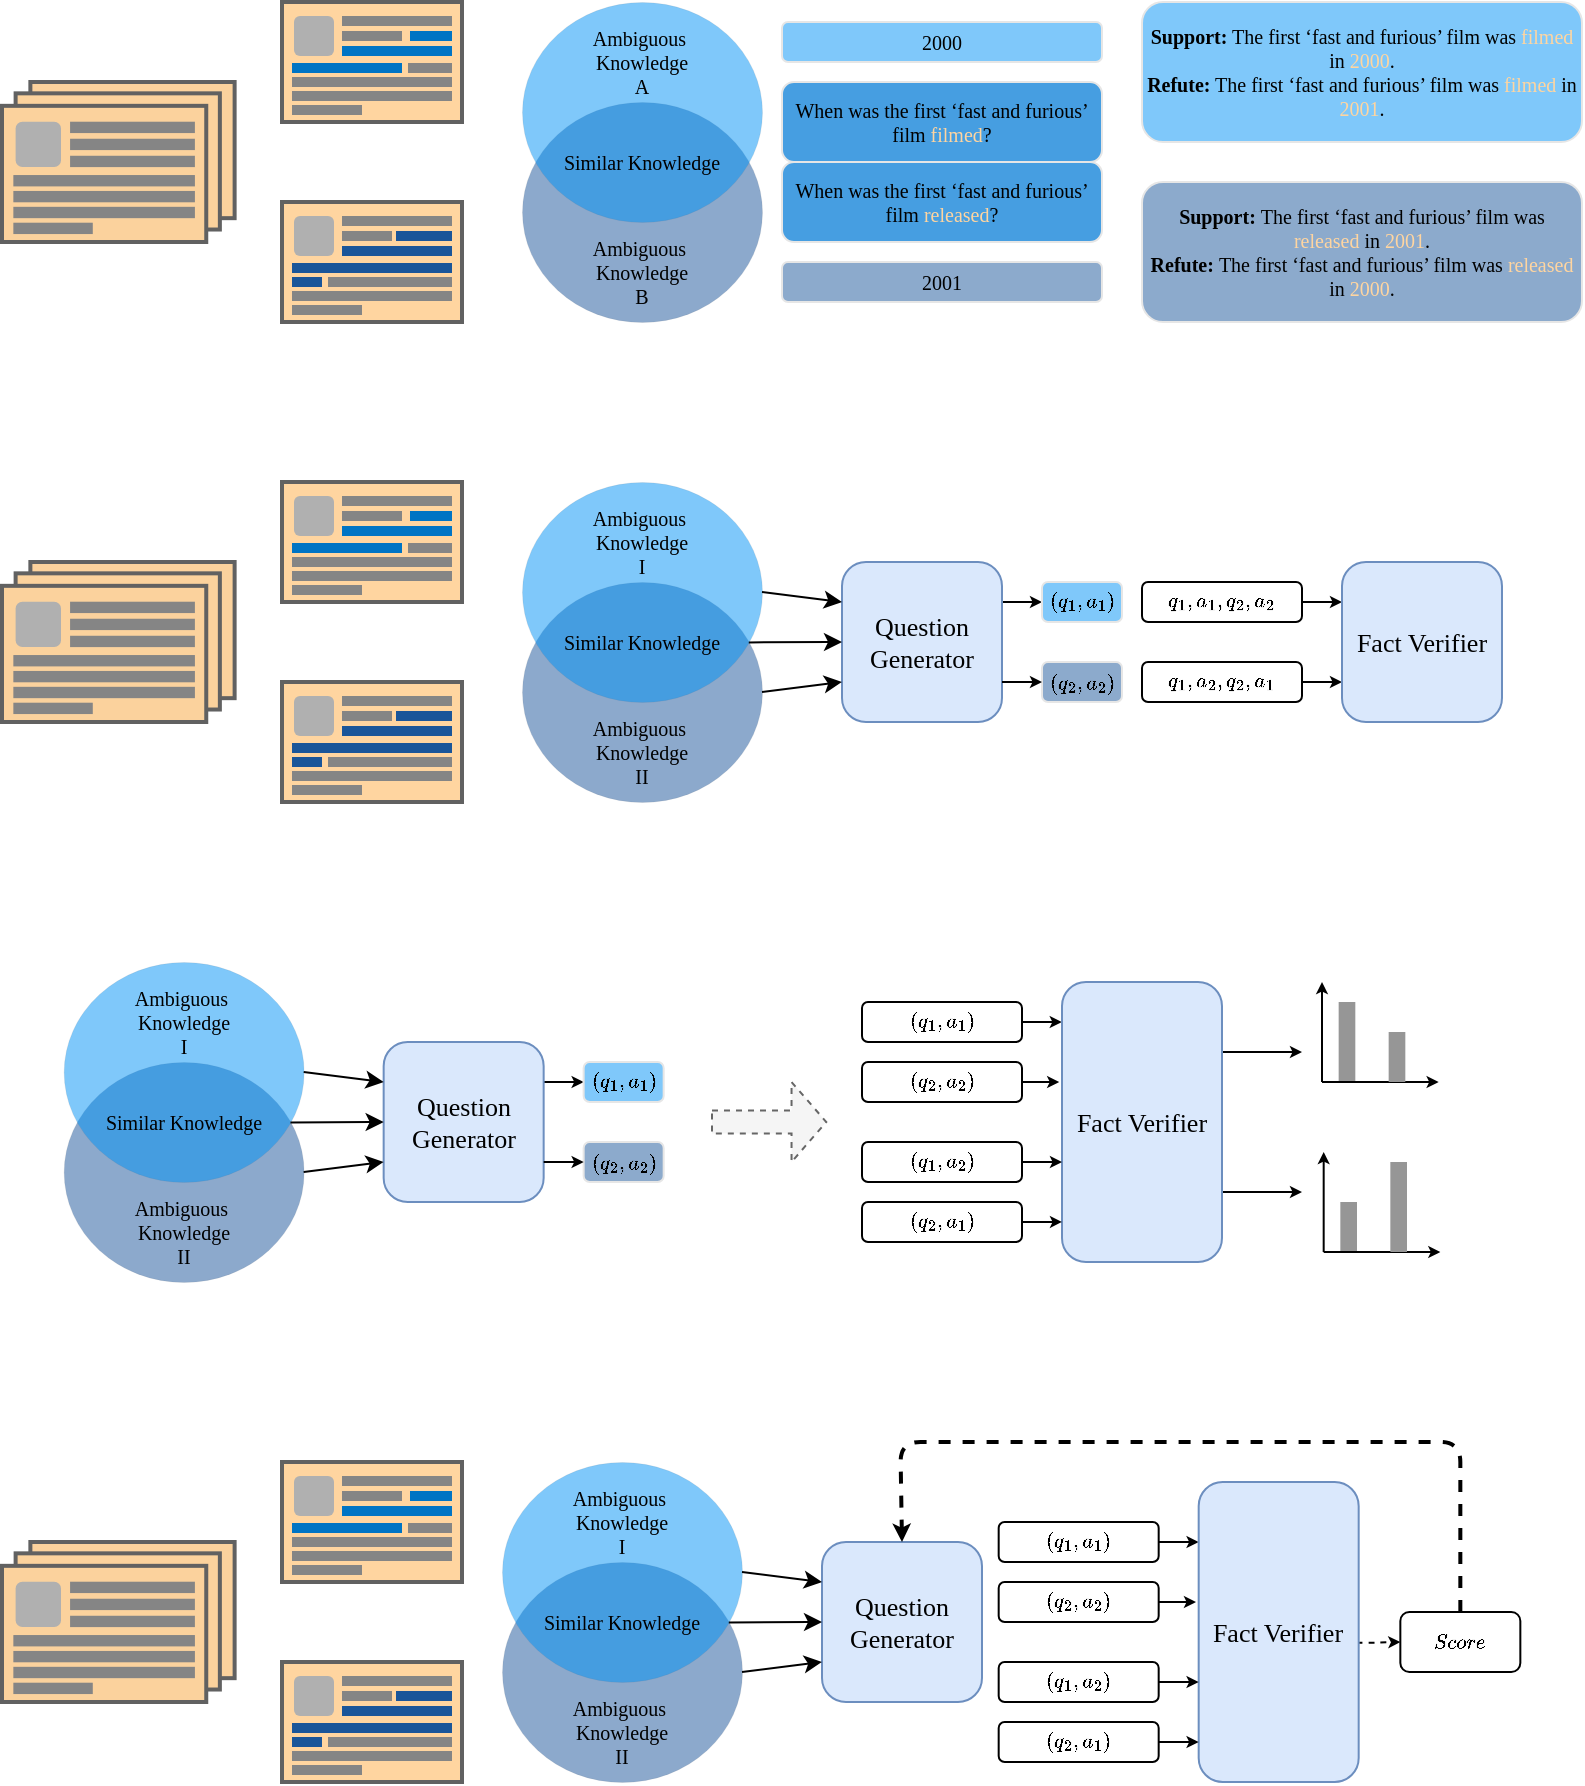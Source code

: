 <mxfile version="20.8.20" type="github">
  <diagram name="第 1 页" id="6Lhlf24b3J_GMcW3oIIg">
    <mxGraphModel dx="1662" dy="911" grid="1" gridSize="10" guides="1" tooltips="1" connect="1" arrows="1" fold="1" page="1" pageScale="1" pageWidth="827" pageHeight="1169" math="1" shadow="0">
      <root>
        <mxCell id="0" />
        <mxCell id="1" parent="0" />
        <mxCell id="2fXig_2rmJEUUDxgTS0L-1" value="" style="group" vertex="1" connectable="0" parent="1">
          <mxGeometry x="10" y="80" width="116.31" height="80" as="geometry" />
        </mxCell>
        <mxCell id="2fXig_2rmJEUUDxgTS0L-2" value="" style="rounded=0;whiteSpace=wrap;html=1;strokeColor=#616161;fontFamily=Comic Sans MS;fillColor=#fbd29d;strokeWidth=2;container=0;" vertex="1" parent="2fXig_2rmJEUUDxgTS0L-1">
          <mxGeometry x="14.184" width="102.126" height="68.085" as="geometry" />
        </mxCell>
        <mxCell id="2fXig_2rmJEUUDxgTS0L-3" value="" style="rounded=0;whiteSpace=wrap;html=1;strokeColor=#616161;fontFamily=Comic Sans MS;fillColor=#fbd29d;strokeWidth=2;container=0;" vertex="1" parent="2fXig_2rmJEUUDxgTS0L-1">
          <mxGeometry x="6.808" y="5.674" width="102.126" height="68.085" as="geometry" />
        </mxCell>
        <mxCell id="2fXig_2rmJEUUDxgTS0L-4" value="" style="rounded=0;whiteSpace=wrap;html=1;strokeColor=#616161;fontFamily=Comic Sans MS;fillColor=#fbd29d;strokeWidth=2;container=0;" vertex="1" parent="2fXig_2rmJEUUDxgTS0L-1">
          <mxGeometry y="11.915" width="102.126" height="68.085" as="geometry" />
        </mxCell>
        <mxCell id="2fXig_2rmJEUUDxgTS0L-5" value="" style="rounded=1;whiteSpace=wrap;html=1;strokeColor=none;strokeWidth=1.2;fontFamily=Comic Sans MS;fillColor=#B0B0B0;fontColor=#333333;container=0;" vertex="1" parent="2fXig_2rmJEUUDxgTS0L-1">
          <mxGeometry x="6.808" y="19.858" width="22.695" height="22.695" as="geometry" />
        </mxCell>
        <mxCell id="2fXig_2rmJEUUDxgTS0L-6" value="" style="rounded=0;whiteSpace=wrap;html=1;strokeColor=none;strokeWidth=1.2;fontFamily=Comic Sans MS;fillColor=#858585;container=0;" vertex="1" parent="2fXig_2rmJEUUDxgTS0L-1">
          <mxGeometry x="34.042" y="19.858" width="62.41" height="5.674" as="geometry" />
        </mxCell>
        <mxCell id="2fXig_2rmJEUUDxgTS0L-7" value="" style="rounded=0;whiteSpace=wrap;html=1;strokeColor=none;strokeWidth=1.2;fontFamily=Comic Sans MS;fillColor=#858585;container=0;" vertex="1" parent="2fXig_2rmJEUUDxgTS0L-1">
          <mxGeometry x="34.042" y="28.369" width="62.41" height="5.674" as="geometry" />
        </mxCell>
        <mxCell id="2fXig_2rmJEUUDxgTS0L-8" value="" style="rounded=0;whiteSpace=wrap;html=1;strokeColor=none;strokeWidth=1.2;fontFamily=Comic Sans MS;fillColor=#858585;container=0;" vertex="1" parent="2fXig_2rmJEUUDxgTS0L-1">
          <mxGeometry x="34.042" y="36.879" width="62.41" height="5.674" as="geometry" />
        </mxCell>
        <mxCell id="2fXig_2rmJEUUDxgTS0L-9" value="" style="rounded=0;whiteSpace=wrap;html=1;strokeColor=none;strokeWidth=1.2;fontFamily=Comic Sans MS;fillColor=#858585;container=0;" vertex="1" parent="2fXig_2rmJEUUDxgTS0L-1">
          <mxGeometry x="5.674" y="46.525" width="90.779" height="5.674" as="geometry" />
        </mxCell>
        <mxCell id="2fXig_2rmJEUUDxgTS0L-10" value="" style="rounded=0;whiteSpace=wrap;html=1;strokeColor=none;strokeWidth=1.2;fontFamily=Comic Sans MS;fillColor=#858585;container=0;" vertex="1" parent="2fXig_2rmJEUUDxgTS0L-1">
          <mxGeometry x="5.674" y="54.468" width="90.779" height="5.674" as="geometry" />
        </mxCell>
        <mxCell id="2fXig_2rmJEUUDxgTS0L-11" value="" style="rounded=0;whiteSpace=wrap;html=1;strokeColor=none;strokeWidth=1.2;fontFamily=Comic Sans MS;fillColor=#858585;container=0;" vertex="1" parent="2fXig_2rmJEUUDxgTS0L-1">
          <mxGeometry x="5.674" y="62.411" width="90.779" height="5.674" as="geometry" />
        </mxCell>
        <mxCell id="2fXig_2rmJEUUDxgTS0L-12" value="" style="rounded=0;whiteSpace=wrap;html=1;strokeColor=none;strokeWidth=1.2;fontFamily=Comic Sans MS;fillColor=#858585;container=0;" vertex="1" parent="2fXig_2rmJEUUDxgTS0L-1">
          <mxGeometry x="5.674" y="70.355" width="39.716" height="5.674" as="geometry" />
        </mxCell>
        <mxCell id="2fXig_2rmJEUUDxgTS0L-13" value="" style="group" vertex="1" connectable="0" parent="1">
          <mxGeometry x="150" y="40" width="90" height="60" as="geometry" />
        </mxCell>
        <mxCell id="2fXig_2rmJEUUDxgTS0L-14" value="" style="rounded=0;whiteSpace=wrap;html=1;strokeColor=#616161;fontFamily=Comic Sans MS;fillColor=#FFD5A0;strokeWidth=2;container=0;" vertex="1" parent="2fXig_2rmJEUUDxgTS0L-13">
          <mxGeometry width="90" height="60" as="geometry" />
        </mxCell>
        <mxCell id="2fXig_2rmJEUUDxgTS0L-15" value="" style="rounded=1;whiteSpace=wrap;html=1;strokeColor=none;strokeWidth=1.2;fontFamily=Comic Sans MS;fillColor=#B0B0B0;fontColor=#333333;container=0;" vertex="1" parent="2fXig_2rmJEUUDxgTS0L-13">
          <mxGeometry x="6" y="7" width="20" height="20" as="geometry" />
        </mxCell>
        <mxCell id="2fXig_2rmJEUUDxgTS0L-16" value="" style="rounded=0;whiteSpace=wrap;html=1;strokeColor=none;strokeWidth=1.2;fontFamily=Comic Sans MS;fillColor=#858585;container=0;" vertex="1" parent="2fXig_2rmJEUUDxgTS0L-13">
          <mxGeometry x="30" y="7" width="55" height="5" as="geometry" />
        </mxCell>
        <mxCell id="2fXig_2rmJEUUDxgTS0L-17" value="" style="rounded=0;whiteSpace=wrap;html=1;strokeColor=none;strokeWidth=1.2;fontFamily=Comic Sans MS;fillColor=#858585;container=0;" vertex="1" parent="2fXig_2rmJEUUDxgTS0L-13">
          <mxGeometry x="30" y="14.5" width="30" height="5" as="geometry" />
        </mxCell>
        <mxCell id="2fXig_2rmJEUUDxgTS0L-18" value="" style="rounded=0;whiteSpace=wrap;html=1;strokeColor=none;strokeWidth=1.2;fontFamily=Comic Sans MS;fillColor=#0074C4;container=0;" vertex="1" parent="2fXig_2rmJEUUDxgTS0L-13">
          <mxGeometry x="30" y="22" width="55" height="5" as="geometry" />
        </mxCell>
        <mxCell id="2fXig_2rmJEUUDxgTS0L-19" value="" style="rounded=0;whiteSpace=wrap;html=1;strokeColor=none;strokeWidth=1.2;fontFamily=Comic Sans MS;fillColor=#858585;container=0;" vertex="1" parent="2fXig_2rmJEUUDxgTS0L-13">
          <mxGeometry x="5" y="37.5" width="80" height="5" as="geometry" />
        </mxCell>
        <mxCell id="2fXig_2rmJEUUDxgTS0L-20" value="" style="rounded=0;whiteSpace=wrap;html=1;strokeColor=none;strokeWidth=1.2;fontFamily=Comic Sans MS;fillColor=#858585;container=0;" vertex="1" parent="2fXig_2rmJEUUDxgTS0L-13">
          <mxGeometry x="5" y="44.5" width="80" height="5" as="geometry" />
        </mxCell>
        <mxCell id="2fXig_2rmJEUUDxgTS0L-21" value="" style="rounded=0;whiteSpace=wrap;html=1;strokeColor=none;strokeWidth=1.2;fontFamily=Comic Sans MS;fillColor=#858585;container=0;" vertex="1" parent="2fXig_2rmJEUUDxgTS0L-13">
          <mxGeometry x="5" y="51.5" width="35" height="5" as="geometry" />
        </mxCell>
        <mxCell id="2fXig_2rmJEUUDxgTS0L-22" value="" style="rounded=0;whiteSpace=wrap;html=1;strokeColor=none;strokeWidth=1.2;fontFamily=Comic Sans MS;fillColor=#858585;container=0;" vertex="1" parent="2fXig_2rmJEUUDxgTS0L-13">
          <mxGeometry x="63" y="30.5" width="22" height="5" as="geometry" />
        </mxCell>
        <mxCell id="2fXig_2rmJEUUDxgTS0L-23" value="" style="rounded=0;whiteSpace=wrap;html=1;strokeColor=none;strokeWidth=1.2;fontFamily=Comic Sans MS;fillColor=#0074C4;container=0;" vertex="1" parent="2fXig_2rmJEUUDxgTS0L-13">
          <mxGeometry x="5" y="30.5" width="55" height="5" as="geometry" />
        </mxCell>
        <mxCell id="2fXig_2rmJEUUDxgTS0L-24" value="" style="rounded=0;whiteSpace=wrap;html=1;strokeColor=none;strokeWidth=1.2;fontFamily=Comic Sans MS;fillColor=#0074C4;container=0;" vertex="1" parent="2fXig_2rmJEUUDxgTS0L-13">
          <mxGeometry x="64" y="14.5" width="21" height="5" as="geometry" />
        </mxCell>
        <mxCell id="2fXig_2rmJEUUDxgTS0L-25" value="" style="group" vertex="1" connectable="0" parent="1">
          <mxGeometry x="150" y="140" width="90" height="60" as="geometry" />
        </mxCell>
        <mxCell id="2fXig_2rmJEUUDxgTS0L-26" value="" style="rounded=0;whiteSpace=wrap;html=1;strokeColor=#616161;fontFamily=Comic Sans MS;fillColor=#FFD5A0;strokeWidth=2;container=0;" vertex="1" parent="2fXig_2rmJEUUDxgTS0L-25">
          <mxGeometry width="90" height="60" as="geometry" />
        </mxCell>
        <mxCell id="2fXig_2rmJEUUDxgTS0L-27" value="" style="rounded=1;whiteSpace=wrap;html=1;strokeColor=none;strokeWidth=1.2;fontFamily=Comic Sans MS;fillColor=#B0B0B0;fontColor=#333333;container=0;" vertex="1" parent="2fXig_2rmJEUUDxgTS0L-25">
          <mxGeometry x="6" y="7" width="20" height="20" as="geometry" />
        </mxCell>
        <mxCell id="2fXig_2rmJEUUDxgTS0L-28" value="" style="rounded=0;whiteSpace=wrap;html=1;strokeColor=none;strokeWidth=1.2;fontFamily=Comic Sans MS;fillColor=#858585;container=0;" vertex="1" parent="2fXig_2rmJEUUDxgTS0L-25">
          <mxGeometry x="30" y="14.5" width="25" height="5" as="geometry" />
        </mxCell>
        <mxCell id="2fXig_2rmJEUUDxgTS0L-29" value="" style="rounded=0;whiteSpace=wrap;html=1;strokeColor=none;strokeWidth=1.2;fontFamily=Comic Sans MS;fillColor=#858585;container=0;" vertex="1" parent="2fXig_2rmJEUUDxgTS0L-25">
          <mxGeometry x="30" y="7" width="55" height="5" as="geometry" />
        </mxCell>
        <mxCell id="2fXig_2rmJEUUDxgTS0L-30" value="" style="rounded=0;whiteSpace=wrap;html=1;strokeColor=none;strokeWidth=1.2;fontFamily=Comic Sans MS;fillColor=#1A5599;container=0;" vertex="1" parent="2fXig_2rmJEUUDxgTS0L-25">
          <mxGeometry x="5" y="37.5" width="15" height="5" as="geometry" />
        </mxCell>
        <mxCell id="2fXig_2rmJEUUDxgTS0L-31" value="" style="rounded=0;whiteSpace=wrap;html=1;strokeColor=none;strokeWidth=1.2;fontFamily=Comic Sans MS;fillColor=#858585;container=0;" vertex="1" parent="2fXig_2rmJEUUDxgTS0L-25">
          <mxGeometry x="23" y="37.5" width="62" height="5" as="geometry" />
        </mxCell>
        <mxCell id="2fXig_2rmJEUUDxgTS0L-32" value="" style="rounded=0;whiteSpace=wrap;html=1;strokeColor=none;strokeWidth=1.2;fontFamily=Comic Sans MS;fillColor=#1A5599;container=0;" vertex="1" parent="2fXig_2rmJEUUDxgTS0L-25">
          <mxGeometry x="5" y="30.5" width="80" height="5" as="geometry" />
        </mxCell>
        <mxCell id="2fXig_2rmJEUUDxgTS0L-33" value="" style="rounded=0;whiteSpace=wrap;html=1;strokeColor=none;strokeWidth=1.2;fontFamily=Comic Sans MS;fillColor=#858585;container=0;" vertex="1" parent="2fXig_2rmJEUUDxgTS0L-25">
          <mxGeometry x="5" y="44.5" width="80" height="5" as="geometry" />
        </mxCell>
        <mxCell id="2fXig_2rmJEUUDxgTS0L-34" value="" style="rounded=0;whiteSpace=wrap;html=1;strokeColor=none;strokeWidth=1.2;fontFamily=Comic Sans MS;fillColor=#858585;container=0;" vertex="1" parent="2fXig_2rmJEUUDxgTS0L-25">
          <mxGeometry x="5" y="51.5" width="35" height="5" as="geometry" />
        </mxCell>
        <mxCell id="2fXig_2rmJEUUDxgTS0L-35" value="" style="rounded=0;whiteSpace=wrap;html=1;strokeColor=none;strokeWidth=1.2;fontFamily=Comic Sans MS;fillColor=#1A5599;container=0;" vertex="1" parent="2fXig_2rmJEUUDxgTS0L-25">
          <mxGeometry x="57" y="14.5" width="28" height="5" as="geometry" />
        </mxCell>
        <mxCell id="2fXig_2rmJEUUDxgTS0L-36" value="" style="rounded=0;whiteSpace=wrap;html=1;strokeColor=none;strokeWidth=1.2;fontFamily=Comic Sans MS;fillColor=#1A5599;container=0;" vertex="1" parent="2fXig_2rmJEUUDxgTS0L-25">
          <mxGeometry x="30" y="22" width="55" height="5" as="geometry" />
        </mxCell>
        <mxCell id="2fXig_2rmJEUUDxgTS0L-37" value="" style="ellipse;whiteSpace=wrap;html=1;rounded=0;strokeColor=#616161;strokeWidth=0;fontFamily=Comic Sans MS;fillColor=#1A5599;fillOpacity=50;" vertex="1" parent="1">
          <mxGeometry x="270" y="90" width="120" height="110" as="geometry" />
        </mxCell>
        <mxCell id="2fXig_2rmJEUUDxgTS0L-38" value="" style="ellipse;whiteSpace=wrap;html=1;rounded=0;strokeColor=#616161;strokeWidth=0;fontFamily=Comic Sans MS;fillColor=#0091F5;fillOpacity=50;" vertex="1" parent="1">
          <mxGeometry x="270" y="40" width="120" height="110" as="geometry" />
        </mxCell>
        <mxCell id="2fXig_2rmJEUUDxgTS0L-39" value="Similar Knowledge" style="text;html=1;strokeColor=none;fillColor=none;align=center;verticalAlign=middle;whiteSpace=wrap;rounded=0;fontFamily=Comic Sans MS;fontSize=10;" vertex="1" parent="1">
          <mxGeometry x="285" y="105" width="90" height="30" as="geometry" />
        </mxCell>
        <mxCell id="2fXig_2rmJEUUDxgTS0L-40" value="Ambiguous&amp;nbsp;&lt;br&gt;Knowledge &lt;br&gt;A" style="text;html=1;strokeColor=none;fillColor=none;align=center;verticalAlign=middle;whiteSpace=wrap;rounded=0;fontFamily=Comic Sans MS;fontSize=10;" vertex="1" parent="1">
          <mxGeometry x="295" y="55" width="70" height="30" as="geometry" />
        </mxCell>
        <mxCell id="2fXig_2rmJEUUDxgTS0L-41" value="Ambiguous&amp;nbsp;&lt;br&gt;Knowledge &lt;br&gt;B" style="text;html=1;strokeColor=none;fillColor=none;align=center;verticalAlign=middle;whiteSpace=wrap;rounded=0;fontFamily=Comic Sans MS;fontSize=10;" vertex="1" parent="1">
          <mxGeometry x="295" y="160" width="70" height="30" as="geometry" />
        </mxCell>
        <mxCell id="2fXig_2rmJEUUDxgTS0L-42" value="2000" style="rounded=1;whiteSpace=wrap;html=1;fontFamily=Comic Sans MS;fontSize=10;fillColor=#7fc8fa;strokeColor=#E6E6E6;" vertex="1" parent="1">
          <mxGeometry x="400" y="50" width="160" height="20" as="geometry" />
        </mxCell>
        <mxCell id="2fXig_2rmJEUUDxgTS0L-43" value="When was the first ‘fast and furious’ film &lt;font color=&quot;#ffd5a0&quot;&gt;filmed&lt;/font&gt;?" style="rounded=1;whiteSpace=wrap;html=1;fontFamily=Comic Sans MS;fontSize=10;fillColor=#469ee1;strokeColor=#E6E6E6;" vertex="1" parent="1">
          <mxGeometry x="400" y="80" width="160" height="40" as="geometry" />
        </mxCell>
        <mxCell id="2fXig_2rmJEUUDxgTS0L-44" value="2001" style="rounded=1;whiteSpace=wrap;html=1;fontFamily=Comic Sans MS;fontSize=10;fillColor=#8caacc;strokeColor=#E6E6E6;" vertex="1" parent="1">
          <mxGeometry x="400" y="170" width="160" height="20" as="geometry" />
        </mxCell>
        <mxCell id="2fXig_2rmJEUUDxgTS0L-45" value="When was the first ‘fast and furious’ film&lt;font color=&quot;#ffd5a0&quot;&gt; released&lt;/font&gt;?" style="rounded=1;whiteSpace=wrap;html=1;fontFamily=Comic Sans MS;fontSize=10;fillColor=#469ee1;strokeColor=#E6E6E6;" vertex="1" parent="1">
          <mxGeometry x="400" y="120" width="160" height="40" as="geometry" />
        </mxCell>
        <mxCell id="2fXig_2rmJEUUDxgTS0L-46" value="&lt;b&gt;Support:&lt;/b&gt; The first ‘fast and furious’ film was &lt;font color=&quot;#ffd5a0&quot;&gt;filmed&lt;/font&gt; in &lt;font color=&quot;#ffd5a0&quot;&gt;2000&lt;/font&gt;.&lt;br&gt;&lt;b&gt;Refute:&lt;/b&gt; The first ‘fast and furious’ film was &lt;font color=&quot;#ffd5a0&quot;&gt;filmed &lt;/font&gt;in &lt;font color=&quot;#ffd5a0&quot;&gt;2001&lt;/font&gt;." style="rounded=1;whiteSpace=wrap;html=1;fontFamily=Comic Sans MS;fontSize=10;fillColor=#7fc8fa;strokeColor=#E6E6E6;" vertex="1" parent="1">
          <mxGeometry x="580" y="40" width="220" height="70" as="geometry" />
        </mxCell>
        <mxCell id="2fXig_2rmJEUUDxgTS0L-47" value="&lt;b&gt;Support:&lt;/b&gt;&amp;nbsp;The first ‘fast and furious’ film was &lt;font color=&quot;#ffd5a0&quot;&gt;released&lt;/font&gt; in &lt;font color=&quot;#ffd5a0&quot;&gt;2001&lt;/font&gt;.&lt;br&gt;&lt;b&gt;Refute:&lt;/b&gt;&amp;nbsp;The first ‘fast and furious’ film was &lt;font color=&quot;#ffd5a0&quot;&gt;released&lt;/font&gt; in &lt;font color=&quot;#ffd5a0&quot;&gt;2000&lt;/font&gt;." style="rounded=1;whiteSpace=wrap;html=1;fontFamily=Comic Sans MS;fontSize=10;fillColor=#8caacc;strokeColor=#E6E6E6;fontColor=#000000;" vertex="1" parent="1">
          <mxGeometry x="580" y="130" width="220" height="70" as="geometry" />
        </mxCell>
        <mxCell id="2fXig_2rmJEUUDxgTS0L-48" value="" style="group" vertex="1" connectable="0" parent="1">
          <mxGeometry x="10" y="320" width="116.31" height="80" as="geometry" />
        </mxCell>
        <mxCell id="2fXig_2rmJEUUDxgTS0L-49" value="" style="rounded=0;whiteSpace=wrap;html=1;strokeColor=#616161;fontFamily=Comic Sans MS;fillColor=#fbd29d;strokeWidth=2;container=0;" vertex="1" parent="2fXig_2rmJEUUDxgTS0L-48">
          <mxGeometry x="14.184" width="102.126" height="68.085" as="geometry" />
        </mxCell>
        <mxCell id="2fXig_2rmJEUUDxgTS0L-50" value="" style="rounded=0;whiteSpace=wrap;html=1;strokeColor=#616161;fontFamily=Comic Sans MS;fillColor=#fbd29d;strokeWidth=2;container=0;" vertex="1" parent="2fXig_2rmJEUUDxgTS0L-48">
          <mxGeometry x="6.808" y="5.674" width="102.126" height="68.085" as="geometry" />
        </mxCell>
        <mxCell id="2fXig_2rmJEUUDxgTS0L-51" value="" style="rounded=0;whiteSpace=wrap;html=1;strokeColor=#616161;fontFamily=Comic Sans MS;fillColor=#fbd29d;strokeWidth=2;container=0;" vertex="1" parent="2fXig_2rmJEUUDxgTS0L-48">
          <mxGeometry y="11.915" width="102.126" height="68.085" as="geometry" />
        </mxCell>
        <mxCell id="2fXig_2rmJEUUDxgTS0L-52" value="" style="rounded=1;whiteSpace=wrap;html=1;strokeColor=none;strokeWidth=1.2;fontFamily=Comic Sans MS;fillColor=#B0B0B0;fontColor=#333333;container=0;" vertex="1" parent="2fXig_2rmJEUUDxgTS0L-48">
          <mxGeometry x="6.808" y="19.858" width="22.695" height="22.695" as="geometry" />
        </mxCell>
        <mxCell id="2fXig_2rmJEUUDxgTS0L-53" value="" style="rounded=0;whiteSpace=wrap;html=1;strokeColor=none;strokeWidth=1.2;fontFamily=Comic Sans MS;fillColor=#858585;container=0;" vertex="1" parent="2fXig_2rmJEUUDxgTS0L-48">
          <mxGeometry x="34.042" y="19.858" width="62.41" height="5.674" as="geometry" />
        </mxCell>
        <mxCell id="2fXig_2rmJEUUDxgTS0L-54" value="" style="rounded=0;whiteSpace=wrap;html=1;strokeColor=none;strokeWidth=1.2;fontFamily=Comic Sans MS;fillColor=#858585;container=0;" vertex="1" parent="2fXig_2rmJEUUDxgTS0L-48">
          <mxGeometry x="34.042" y="28.369" width="62.41" height="5.674" as="geometry" />
        </mxCell>
        <mxCell id="2fXig_2rmJEUUDxgTS0L-55" value="" style="rounded=0;whiteSpace=wrap;html=1;strokeColor=none;strokeWidth=1.2;fontFamily=Comic Sans MS;fillColor=#858585;container=0;" vertex="1" parent="2fXig_2rmJEUUDxgTS0L-48">
          <mxGeometry x="34.042" y="36.879" width="62.41" height="5.674" as="geometry" />
        </mxCell>
        <mxCell id="2fXig_2rmJEUUDxgTS0L-56" value="" style="rounded=0;whiteSpace=wrap;html=1;strokeColor=none;strokeWidth=1.2;fontFamily=Comic Sans MS;fillColor=#858585;container=0;" vertex="1" parent="2fXig_2rmJEUUDxgTS0L-48">
          <mxGeometry x="5.674" y="46.525" width="90.779" height="5.674" as="geometry" />
        </mxCell>
        <mxCell id="2fXig_2rmJEUUDxgTS0L-57" value="" style="rounded=0;whiteSpace=wrap;html=1;strokeColor=none;strokeWidth=1.2;fontFamily=Comic Sans MS;fillColor=#858585;container=0;" vertex="1" parent="2fXig_2rmJEUUDxgTS0L-48">
          <mxGeometry x="5.674" y="54.468" width="90.779" height="5.674" as="geometry" />
        </mxCell>
        <mxCell id="2fXig_2rmJEUUDxgTS0L-58" value="" style="rounded=0;whiteSpace=wrap;html=1;strokeColor=none;strokeWidth=1.2;fontFamily=Comic Sans MS;fillColor=#858585;container=0;" vertex="1" parent="2fXig_2rmJEUUDxgTS0L-48">
          <mxGeometry x="5.674" y="62.411" width="90.779" height="5.674" as="geometry" />
        </mxCell>
        <mxCell id="2fXig_2rmJEUUDxgTS0L-59" value="" style="rounded=0;whiteSpace=wrap;html=1;strokeColor=none;strokeWidth=1.2;fontFamily=Comic Sans MS;fillColor=#858585;container=0;" vertex="1" parent="2fXig_2rmJEUUDxgTS0L-48">
          <mxGeometry x="5.674" y="70.355" width="39.716" height="5.674" as="geometry" />
        </mxCell>
        <mxCell id="2fXig_2rmJEUUDxgTS0L-60" value="" style="group" vertex="1" connectable="0" parent="1">
          <mxGeometry x="150" y="280" width="90" height="60" as="geometry" />
        </mxCell>
        <mxCell id="2fXig_2rmJEUUDxgTS0L-61" value="" style="rounded=0;whiteSpace=wrap;html=1;strokeColor=#616161;fontFamily=Comic Sans MS;fillColor=#FFD5A0;strokeWidth=2;container=0;" vertex="1" parent="2fXig_2rmJEUUDxgTS0L-60">
          <mxGeometry width="90" height="60" as="geometry" />
        </mxCell>
        <mxCell id="2fXig_2rmJEUUDxgTS0L-62" value="" style="rounded=1;whiteSpace=wrap;html=1;strokeColor=none;strokeWidth=1.2;fontFamily=Comic Sans MS;fillColor=#B0B0B0;fontColor=#333333;container=0;" vertex="1" parent="2fXig_2rmJEUUDxgTS0L-60">
          <mxGeometry x="6" y="7" width="20" height="20" as="geometry" />
        </mxCell>
        <mxCell id="2fXig_2rmJEUUDxgTS0L-63" value="" style="rounded=0;whiteSpace=wrap;html=1;strokeColor=none;strokeWidth=1.2;fontFamily=Comic Sans MS;fillColor=#858585;container=0;" vertex="1" parent="2fXig_2rmJEUUDxgTS0L-60">
          <mxGeometry x="30" y="7" width="55" height="5" as="geometry" />
        </mxCell>
        <mxCell id="2fXig_2rmJEUUDxgTS0L-64" value="" style="rounded=0;whiteSpace=wrap;html=1;strokeColor=none;strokeWidth=1.2;fontFamily=Comic Sans MS;fillColor=#858585;container=0;" vertex="1" parent="2fXig_2rmJEUUDxgTS0L-60">
          <mxGeometry x="30" y="14.5" width="30" height="5" as="geometry" />
        </mxCell>
        <mxCell id="2fXig_2rmJEUUDxgTS0L-65" value="" style="rounded=0;whiteSpace=wrap;html=1;strokeColor=none;strokeWidth=1.2;fontFamily=Comic Sans MS;fillColor=#0074C4;container=0;" vertex="1" parent="2fXig_2rmJEUUDxgTS0L-60">
          <mxGeometry x="30" y="22" width="55" height="5" as="geometry" />
        </mxCell>
        <mxCell id="2fXig_2rmJEUUDxgTS0L-66" value="" style="rounded=0;whiteSpace=wrap;html=1;strokeColor=none;strokeWidth=1.2;fontFamily=Comic Sans MS;fillColor=#858585;container=0;" vertex="1" parent="2fXig_2rmJEUUDxgTS0L-60">
          <mxGeometry x="5" y="37.5" width="80" height="5" as="geometry" />
        </mxCell>
        <mxCell id="2fXig_2rmJEUUDxgTS0L-67" value="" style="rounded=0;whiteSpace=wrap;html=1;strokeColor=none;strokeWidth=1.2;fontFamily=Comic Sans MS;fillColor=#858585;container=0;" vertex="1" parent="2fXig_2rmJEUUDxgTS0L-60">
          <mxGeometry x="5" y="44.5" width="80" height="5" as="geometry" />
        </mxCell>
        <mxCell id="2fXig_2rmJEUUDxgTS0L-68" value="" style="rounded=0;whiteSpace=wrap;html=1;strokeColor=none;strokeWidth=1.2;fontFamily=Comic Sans MS;fillColor=#858585;container=0;" vertex="1" parent="2fXig_2rmJEUUDxgTS0L-60">
          <mxGeometry x="5" y="51.5" width="35" height="5" as="geometry" />
        </mxCell>
        <mxCell id="2fXig_2rmJEUUDxgTS0L-69" value="" style="rounded=0;whiteSpace=wrap;html=1;strokeColor=none;strokeWidth=1.2;fontFamily=Comic Sans MS;fillColor=#858585;container=0;" vertex="1" parent="2fXig_2rmJEUUDxgTS0L-60">
          <mxGeometry x="63" y="30.5" width="22" height="5" as="geometry" />
        </mxCell>
        <mxCell id="2fXig_2rmJEUUDxgTS0L-70" value="" style="rounded=0;whiteSpace=wrap;html=1;strokeColor=none;strokeWidth=1.2;fontFamily=Comic Sans MS;fillColor=#0074C4;container=0;" vertex="1" parent="2fXig_2rmJEUUDxgTS0L-60">
          <mxGeometry x="5" y="30.5" width="55" height="5" as="geometry" />
        </mxCell>
        <mxCell id="2fXig_2rmJEUUDxgTS0L-71" value="" style="rounded=0;whiteSpace=wrap;html=1;strokeColor=none;strokeWidth=1.2;fontFamily=Comic Sans MS;fillColor=#0074C4;container=0;" vertex="1" parent="2fXig_2rmJEUUDxgTS0L-60">
          <mxGeometry x="64" y="14.5" width="21" height="5" as="geometry" />
        </mxCell>
        <mxCell id="2fXig_2rmJEUUDxgTS0L-72" value="" style="group" vertex="1" connectable="0" parent="1">
          <mxGeometry x="150" y="380" width="90" height="60" as="geometry" />
        </mxCell>
        <mxCell id="2fXig_2rmJEUUDxgTS0L-73" value="" style="rounded=0;whiteSpace=wrap;html=1;strokeColor=#616161;fontFamily=Comic Sans MS;fillColor=#FFD5A0;strokeWidth=2;container=0;" vertex="1" parent="2fXig_2rmJEUUDxgTS0L-72">
          <mxGeometry width="90" height="60" as="geometry" />
        </mxCell>
        <mxCell id="2fXig_2rmJEUUDxgTS0L-74" value="" style="rounded=1;whiteSpace=wrap;html=1;strokeColor=none;strokeWidth=1.2;fontFamily=Comic Sans MS;fillColor=#B0B0B0;fontColor=#333333;container=0;" vertex="1" parent="2fXig_2rmJEUUDxgTS0L-72">
          <mxGeometry x="6" y="7" width="20" height="20" as="geometry" />
        </mxCell>
        <mxCell id="2fXig_2rmJEUUDxgTS0L-75" value="" style="rounded=0;whiteSpace=wrap;html=1;strokeColor=none;strokeWidth=1.2;fontFamily=Comic Sans MS;fillColor=#858585;container=0;" vertex="1" parent="2fXig_2rmJEUUDxgTS0L-72">
          <mxGeometry x="30" y="14.5" width="25" height="5" as="geometry" />
        </mxCell>
        <mxCell id="2fXig_2rmJEUUDxgTS0L-76" value="" style="rounded=0;whiteSpace=wrap;html=1;strokeColor=none;strokeWidth=1.2;fontFamily=Comic Sans MS;fillColor=#858585;container=0;" vertex="1" parent="2fXig_2rmJEUUDxgTS0L-72">
          <mxGeometry x="30" y="7" width="55" height="5" as="geometry" />
        </mxCell>
        <mxCell id="2fXig_2rmJEUUDxgTS0L-77" value="" style="rounded=0;whiteSpace=wrap;html=1;strokeColor=none;strokeWidth=1.2;fontFamily=Comic Sans MS;fillColor=#1A5599;container=0;" vertex="1" parent="2fXig_2rmJEUUDxgTS0L-72">
          <mxGeometry x="5" y="37.5" width="15" height="5" as="geometry" />
        </mxCell>
        <mxCell id="2fXig_2rmJEUUDxgTS0L-78" value="" style="rounded=0;whiteSpace=wrap;html=1;strokeColor=none;strokeWidth=1.2;fontFamily=Comic Sans MS;fillColor=#858585;container=0;" vertex="1" parent="2fXig_2rmJEUUDxgTS0L-72">
          <mxGeometry x="23" y="37.5" width="62" height="5" as="geometry" />
        </mxCell>
        <mxCell id="2fXig_2rmJEUUDxgTS0L-79" value="" style="rounded=0;whiteSpace=wrap;html=1;strokeColor=none;strokeWidth=1.2;fontFamily=Comic Sans MS;fillColor=#1A5599;container=0;" vertex="1" parent="2fXig_2rmJEUUDxgTS0L-72">
          <mxGeometry x="5" y="30.5" width="80" height="5" as="geometry" />
        </mxCell>
        <mxCell id="2fXig_2rmJEUUDxgTS0L-80" value="" style="rounded=0;whiteSpace=wrap;html=1;strokeColor=none;strokeWidth=1.2;fontFamily=Comic Sans MS;fillColor=#858585;container=0;" vertex="1" parent="2fXig_2rmJEUUDxgTS0L-72">
          <mxGeometry x="5" y="44.5" width="80" height="5" as="geometry" />
        </mxCell>
        <mxCell id="2fXig_2rmJEUUDxgTS0L-81" value="" style="rounded=0;whiteSpace=wrap;html=1;strokeColor=none;strokeWidth=1.2;fontFamily=Comic Sans MS;fillColor=#858585;container=0;" vertex="1" parent="2fXig_2rmJEUUDxgTS0L-72">
          <mxGeometry x="5" y="51.5" width="35" height="5" as="geometry" />
        </mxCell>
        <mxCell id="2fXig_2rmJEUUDxgTS0L-82" value="" style="rounded=0;whiteSpace=wrap;html=1;strokeColor=none;strokeWidth=1.2;fontFamily=Comic Sans MS;fillColor=#1A5599;container=0;" vertex="1" parent="2fXig_2rmJEUUDxgTS0L-72">
          <mxGeometry x="57" y="14.5" width="28" height="5" as="geometry" />
        </mxCell>
        <mxCell id="2fXig_2rmJEUUDxgTS0L-83" value="" style="rounded=0;whiteSpace=wrap;html=1;strokeColor=none;strokeWidth=1.2;fontFamily=Comic Sans MS;fillColor=#1A5599;container=0;" vertex="1" parent="2fXig_2rmJEUUDxgTS0L-72">
          <mxGeometry x="30" y="22" width="55" height="5" as="geometry" />
        </mxCell>
        <mxCell id="2fXig_2rmJEUUDxgTS0L-84" value="" style="ellipse;whiteSpace=wrap;html=1;rounded=0;strokeColor=#616161;strokeWidth=0;fontFamily=Comic Sans MS;fillColor=#1A5599;fillOpacity=50;" vertex="1" parent="1">
          <mxGeometry x="270" y="330" width="120" height="110" as="geometry" />
        </mxCell>
        <mxCell id="2fXig_2rmJEUUDxgTS0L-85" value="" style="ellipse;whiteSpace=wrap;html=1;rounded=0;strokeColor=#616161;strokeWidth=0;fontFamily=Comic Sans MS;fillColor=#0091F5;fillOpacity=50;" vertex="1" parent="1">
          <mxGeometry x="270" y="280" width="120" height="110" as="geometry" />
        </mxCell>
        <mxCell id="2fXig_2rmJEUUDxgTS0L-86" value="Similar Knowledge" style="text;html=1;strokeColor=none;fillColor=none;align=center;verticalAlign=middle;whiteSpace=wrap;rounded=0;fontFamily=Comic Sans MS;fontSize=10;" vertex="1" parent="1">
          <mxGeometry x="285" y="345" width="90" height="30" as="geometry" />
        </mxCell>
        <mxCell id="2fXig_2rmJEUUDxgTS0L-87" value="Ambiguous&amp;nbsp;&lt;br&gt;Knowledge &lt;br&gt;I" style="text;html=1;strokeColor=none;fillColor=none;align=center;verticalAlign=middle;whiteSpace=wrap;rounded=0;fontFamily=Comic Sans MS;fontSize=10;" vertex="1" parent="1">
          <mxGeometry x="295" y="295" width="70" height="30" as="geometry" />
        </mxCell>
        <mxCell id="2fXig_2rmJEUUDxgTS0L-88" value="Ambiguous&amp;nbsp;&lt;br&gt;Knowledge &lt;br&gt;II" style="text;html=1;strokeColor=none;fillColor=none;align=center;verticalAlign=middle;whiteSpace=wrap;rounded=0;fontFamily=Comic Sans MS;fontSize=10;" vertex="1" parent="1">
          <mxGeometry x="295" y="400" width="70" height="30" as="geometry" />
        </mxCell>
        <mxCell id="2fXig_2rmJEUUDxgTS0L-89" style="edgeStyle=orthogonalEdgeStyle;rounded=1;orthogonalLoop=1;jettySize=auto;html=1;exitX=1;exitY=0.25;exitDx=0;exitDy=0;entryX=0;entryY=0.5;entryDx=0;entryDy=0;fontFamily=Comic Sans MS;fontSize=10;fontColor=#FFD5A0;endSize=3;" edge="1" parent="1" source="2fXig_2rmJEUUDxgTS0L-90" target="2fXig_2rmJEUUDxgTS0L-91">
          <mxGeometry relative="1" as="geometry" />
        </mxCell>
        <mxCell id="2fXig_2rmJEUUDxgTS0L-90" value="Question &lt;br style=&quot;font-size: 13px;&quot;&gt;Generator" style="rounded=1;whiteSpace=wrap;html=1;strokeColor=#6c8ebf;fontFamily=Comic Sans MS;fontSize=13;fillColor=#dae8fc;" vertex="1" parent="1">
          <mxGeometry x="430" y="320" width="80" height="80" as="geometry" />
        </mxCell>
        <mxCell id="2fXig_2rmJEUUDxgTS0L-91" value="$$(q_1, a_1)$$" style="rounded=1;whiteSpace=wrap;html=1;fontFamily=Comic Sans MS;fontSize=10;fillColor=#7fc8fa;strokeColor=#E6E6E6;spacingBottom=2;" vertex="1" parent="1">
          <mxGeometry x="530" y="330" width="40" height="20" as="geometry" />
        </mxCell>
        <mxCell id="2fXig_2rmJEUUDxgTS0L-92" value="$$(q_2, a_2)$$" style="rounded=1;whiteSpace=wrap;html=1;fontFamily=Comic Sans MS;fontSize=10;fillColor=#8caacc;strokeColor=#E6E6E6;spacingBottom=1;" vertex="1" parent="1">
          <mxGeometry x="530" y="370" width="40" height="20" as="geometry" />
        </mxCell>
        <mxCell id="2fXig_2rmJEUUDxgTS0L-93" value="" style="endArrow=classic;html=1;rounded=1;fontFamily=Comic Sans MS;fontSize=13;fontColor=#FFD5A0;exitX=1;exitY=0.5;exitDx=0;exitDy=0;entryX=0;entryY=0.25;entryDx=0;entryDy=0;" edge="1" parent="1" source="2fXig_2rmJEUUDxgTS0L-85" target="2fXig_2rmJEUUDxgTS0L-90">
          <mxGeometry width="50" height="50" relative="1" as="geometry">
            <mxPoint x="440" y="310" as="sourcePoint" />
            <mxPoint x="490" y="260" as="targetPoint" />
          </mxGeometry>
        </mxCell>
        <mxCell id="2fXig_2rmJEUUDxgTS0L-94" value="" style="endArrow=classic;html=1;rounded=1;fontFamily=Comic Sans MS;fontSize=13;fontColor=#FFD5A0;exitX=1;exitY=0.5;exitDx=0;exitDy=0;entryX=0;entryY=0.75;entryDx=0;entryDy=0;" edge="1" parent="1" source="2fXig_2rmJEUUDxgTS0L-84" target="2fXig_2rmJEUUDxgTS0L-90">
          <mxGeometry width="50" height="50" relative="1" as="geometry">
            <mxPoint x="400" y="345.0" as="sourcePoint" />
            <mxPoint x="440" y="350" as="targetPoint" />
          </mxGeometry>
        </mxCell>
        <mxCell id="2fXig_2rmJEUUDxgTS0L-95" value="" style="endArrow=classic;html=1;rounded=1;fontFamily=Comic Sans MS;fontSize=13;fontColor=#FFD5A0;exitX=0.945;exitY=0.729;exitDx=0;exitDy=0;entryX=0;entryY=0.5;entryDx=0;entryDy=0;exitPerimeter=0;" edge="1" parent="1" source="2fXig_2rmJEUUDxgTS0L-85" target="2fXig_2rmJEUUDxgTS0L-90">
          <mxGeometry width="50" height="50" relative="1" as="geometry">
            <mxPoint x="400" y="395" as="sourcePoint" />
            <mxPoint x="440" y="390" as="targetPoint" />
          </mxGeometry>
        </mxCell>
        <mxCell id="2fXig_2rmJEUUDxgTS0L-96" style="edgeStyle=orthogonalEdgeStyle;rounded=1;orthogonalLoop=1;jettySize=auto;html=1;exitX=1;exitY=0.75;exitDx=0;exitDy=0;entryX=0;entryY=0.5;entryDx=0;entryDy=0;fontFamily=Comic Sans MS;fontSize=10;fontColor=#FFD5A0;endSize=3;" edge="1" parent="1" source="2fXig_2rmJEUUDxgTS0L-90" target="2fXig_2rmJEUUDxgTS0L-92">
          <mxGeometry relative="1" as="geometry">
            <mxPoint x="550" y="350" as="sourcePoint" />
            <mxPoint x="570" y="350" as="targetPoint" />
          </mxGeometry>
        </mxCell>
        <mxCell id="2fXig_2rmJEUUDxgTS0L-97" style="edgeStyle=orthogonalEdgeStyle;rounded=1;orthogonalLoop=1;jettySize=auto;html=1;entryX=0;entryY=0.25;entryDx=0;entryDy=0;fontFamily=Comic Sans MS;fontSize=10;fontColor=#000000;endSize=3;" edge="1" parent="1" source="2fXig_2rmJEUUDxgTS0L-98" target="2fXig_2rmJEUUDxgTS0L-101">
          <mxGeometry relative="1" as="geometry" />
        </mxCell>
        <mxCell id="2fXig_2rmJEUUDxgTS0L-98" value="$$q_1, a_1,q_2,a_2$$" style="whiteSpace=wrap;html=1;fontFamily=Comic Sans MS;fontSize=10;strokeColor=default;fillColor=none;spacingBottom=2;rounded=1;" vertex="1" parent="1">
          <mxGeometry x="580" y="330" width="80" height="20" as="geometry" />
        </mxCell>
        <mxCell id="2fXig_2rmJEUUDxgTS0L-99" style="edgeStyle=orthogonalEdgeStyle;rounded=1;orthogonalLoop=1;jettySize=auto;html=1;entryX=0;entryY=0.75;entryDx=0;entryDy=0;fontFamily=Comic Sans MS;fontSize=10;fontColor=#000000;endSize=3;" edge="1" parent="1" source="2fXig_2rmJEUUDxgTS0L-100" target="2fXig_2rmJEUUDxgTS0L-101">
          <mxGeometry relative="1" as="geometry" />
        </mxCell>
        <mxCell id="2fXig_2rmJEUUDxgTS0L-100" value="$$q_1, a_2,q_2,a_1$$" style="whiteSpace=wrap;html=1;fontFamily=Comic Sans MS;fontSize=10;strokeColor=default;fillColor=none;spacingBottom=2;rounded=1;" vertex="1" parent="1">
          <mxGeometry x="580" y="370" width="80" height="20" as="geometry" />
        </mxCell>
        <mxCell id="2fXig_2rmJEUUDxgTS0L-101" value="Fact Verifier" style="rounded=1;whiteSpace=wrap;html=1;strokeColor=#6c8ebf;fontFamily=Comic Sans MS;fontSize=13;fillColor=#dae8fc;" vertex="1" parent="1">
          <mxGeometry x="680" y="320" width="80" height="80" as="geometry" />
        </mxCell>
        <mxCell id="2fXig_2rmJEUUDxgTS0L-102" value="" style="ellipse;whiteSpace=wrap;html=1;rounded=0;strokeColor=#616161;strokeWidth=0;fontFamily=Comic Sans MS;fillColor=#1A5599;fillOpacity=50;" vertex="1" parent="1">
          <mxGeometry x="40.83" y="570" width="120" height="110" as="geometry" />
        </mxCell>
        <mxCell id="2fXig_2rmJEUUDxgTS0L-103" value="" style="ellipse;whiteSpace=wrap;html=1;rounded=0;strokeColor=#616161;strokeWidth=0;fontFamily=Comic Sans MS;fillColor=#0091F5;fillOpacity=50;" vertex="1" parent="1">
          <mxGeometry x="40.83" y="520" width="120" height="110" as="geometry" />
        </mxCell>
        <mxCell id="2fXig_2rmJEUUDxgTS0L-104" value="Similar Knowledge" style="text;html=1;strokeColor=none;fillColor=none;align=center;verticalAlign=middle;whiteSpace=wrap;rounded=0;fontFamily=Comic Sans MS;fontSize=10;" vertex="1" parent="1">
          <mxGeometry x="55.83" y="585" width="90" height="30" as="geometry" />
        </mxCell>
        <mxCell id="2fXig_2rmJEUUDxgTS0L-105" value="Ambiguous&amp;nbsp;&lt;br&gt;Knowledge &lt;br&gt;I" style="text;html=1;strokeColor=none;fillColor=none;align=center;verticalAlign=middle;whiteSpace=wrap;rounded=0;fontFamily=Comic Sans MS;fontSize=10;" vertex="1" parent="1">
          <mxGeometry x="65.83" y="535" width="70" height="30" as="geometry" />
        </mxCell>
        <mxCell id="2fXig_2rmJEUUDxgTS0L-106" value="Ambiguous&amp;nbsp;&lt;br&gt;Knowledge &lt;br&gt;II" style="text;html=1;strokeColor=none;fillColor=none;align=center;verticalAlign=middle;whiteSpace=wrap;rounded=0;fontFamily=Comic Sans MS;fontSize=10;" vertex="1" parent="1">
          <mxGeometry x="65.83" y="640" width="70" height="30" as="geometry" />
        </mxCell>
        <mxCell id="2fXig_2rmJEUUDxgTS0L-107" style="edgeStyle=orthogonalEdgeStyle;rounded=1;orthogonalLoop=1;jettySize=auto;html=1;exitX=1;exitY=0.25;exitDx=0;exitDy=0;entryX=0;entryY=0.5;entryDx=0;entryDy=0;fontFamily=Comic Sans MS;fontSize=10;fontColor=#FFD5A0;endSize=3;" edge="1" parent="1" source="2fXig_2rmJEUUDxgTS0L-108" target="2fXig_2rmJEUUDxgTS0L-109">
          <mxGeometry relative="1" as="geometry" />
        </mxCell>
        <mxCell id="2fXig_2rmJEUUDxgTS0L-108" value="Question &lt;br style=&quot;font-size: 13px;&quot;&gt;Generator" style="rounded=1;whiteSpace=wrap;html=1;strokeColor=#6c8ebf;fontFamily=Comic Sans MS;fontSize=13;fillColor=#dae8fc;" vertex="1" parent="1">
          <mxGeometry x="200.83" y="560" width="80" height="80" as="geometry" />
        </mxCell>
        <mxCell id="2fXig_2rmJEUUDxgTS0L-109" value="$$(q_1, a_1)$$" style="rounded=1;whiteSpace=wrap;html=1;fontFamily=Comic Sans MS;fontSize=10;fillColor=#7fc8fa;strokeColor=#E6E6E6;spacingBottom=2;" vertex="1" parent="1">
          <mxGeometry x="300.83" y="570" width="40" height="20" as="geometry" />
        </mxCell>
        <mxCell id="2fXig_2rmJEUUDxgTS0L-110" value="$$(q_2, a_2)$$" style="rounded=1;whiteSpace=wrap;html=1;fontFamily=Comic Sans MS;fontSize=10;fillColor=#8caacc;strokeColor=#E6E6E6;spacingBottom=1;" vertex="1" parent="1">
          <mxGeometry x="300.83" y="610" width="40" height="20" as="geometry" />
        </mxCell>
        <mxCell id="2fXig_2rmJEUUDxgTS0L-111" value="" style="endArrow=classic;html=1;rounded=1;fontFamily=Comic Sans MS;fontSize=13;fontColor=#FFD5A0;exitX=1;exitY=0.5;exitDx=0;exitDy=0;entryX=0;entryY=0.25;entryDx=0;entryDy=0;" edge="1" parent="1" source="2fXig_2rmJEUUDxgTS0L-103" target="2fXig_2rmJEUUDxgTS0L-108">
          <mxGeometry width="50" height="50" relative="1" as="geometry">
            <mxPoint x="210.83" y="550" as="sourcePoint" />
            <mxPoint x="260.83" y="500" as="targetPoint" />
          </mxGeometry>
        </mxCell>
        <mxCell id="2fXig_2rmJEUUDxgTS0L-112" value="" style="endArrow=classic;html=1;rounded=1;fontFamily=Comic Sans MS;fontSize=13;fontColor=#FFD5A0;exitX=1;exitY=0.5;exitDx=0;exitDy=0;entryX=0;entryY=0.75;entryDx=0;entryDy=0;" edge="1" parent="1" source="2fXig_2rmJEUUDxgTS0L-102" target="2fXig_2rmJEUUDxgTS0L-108">
          <mxGeometry width="50" height="50" relative="1" as="geometry">
            <mxPoint x="170.83" y="585.0" as="sourcePoint" />
            <mxPoint x="210.83" y="590" as="targetPoint" />
          </mxGeometry>
        </mxCell>
        <mxCell id="2fXig_2rmJEUUDxgTS0L-113" value="" style="endArrow=classic;html=1;rounded=1;fontFamily=Comic Sans MS;fontSize=13;fontColor=#FFD5A0;exitX=0.945;exitY=0.729;exitDx=0;exitDy=0;entryX=0;entryY=0.5;entryDx=0;entryDy=0;exitPerimeter=0;" edge="1" parent="1" source="2fXig_2rmJEUUDxgTS0L-103" target="2fXig_2rmJEUUDxgTS0L-108">
          <mxGeometry width="50" height="50" relative="1" as="geometry">
            <mxPoint x="170.83" y="635" as="sourcePoint" />
            <mxPoint x="210.83" y="630" as="targetPoint" />
          </mxGeometry>
        </mxCell>
        <mxCell id="2fXig_2rmJEUUDxgTS0L-114" style="edgeStyle=orthogonalEdgeStyle;rounded=1;orthogonalLoop=1;jettySize=auto;html=1;exitX=1;exitY=0.75;exitDx=0;exitDy=0;entryX=0;entryY=0.5;entryDx=0;entryDy=0;fontFamily=Comic Sans MS;fontSize=10;fontColor=#FFD5A0;endSize=3;" edge="1" parent="1" source="2fXig_2rmJEUUDxgTS0L-108" target="2fXig_2rmJEUUDxgTS0L-110">
          <mxGeometry relative="1" as="geometry">
            <mxPoint x="320.83" y="590" as="sourcePoint" />
            <mxPoint x="340.83" y="590" as="targetPoint" />
          </mxGeometry>
        </mxCell>
        <mxCell id="2fXig_2rmJEUUDxgTS0L-115" style="edgeStyle=orthogonalEdgeStyle;rounded=1;orthogonalLoop=1;jettySize=auto;html=1;exitX=1;exitY=0.5;exitDx=0;exitDy=0;entryX=-0.001;entryY=0.145;entryDx=0;entryDy=0;entryPerimeter=0;fontFamily=Comic Sans MS;fontSize=10;fontColor=#000000;endSize=3;" edge="1" parent="1" source="2fXig_2rmJEUUDxgTS0L-116" target="2fXig_2rmJEUUDxgTS0L-119">
          <mxGeometry relative="1" as="geometry" />
        </mxCell>
        <mxCell id="2fXig_2rmJEUUDxgTS0L-116" value="$$(q_1, a_1)$$" style="whiteSpace=wrap;html=1;fontFamily=Comic Sans MS;fontSize=10;strokeColor=default;fillColor=none;spacingBottom=2;rounded=1;" vertex="1" parent="1">
          <mxGeometry x="440" y="540" width="80" height="20" as="geometry" />
        </mxCell>
        <mxCell id="2fXig_2rmJEUUDxgTS0L-117" style="edgeStyle=orthogonalEdgeStyle;rounded=1;orthogonalLoop=1;jettySize=auto;html=1;exitX=1;exitY=0.25;exitDx=0;exitDy=0;fontFamily=Comic Sans MS;fontSize=10;fontColor=#000000;endSize=3;" edge="1" parent="1" source="2fXig_2rmJEUUDxgTS0L-119">
          <mxGeometry relative="1" as="geometry">
            <mxPoint x="660" y="565" as="targetPoint" />
          </mxGeometry>
        </mxCell>
        <mxCell id="2fXig_2rmJEUUDxgTS0L-118" style="edgeStyle=orthogonalEdgeStyle;rounded=1;orthogonalLoop=1;jettySize=auto;html=1;exitX=1;exitY=0.75;exitDx=0;exitDy=0;fontFamily=Comic Sans MS;fontSize=10;fontColor=#000000;endSize=3;" edge="1" parent="1" source="2fXig_2rmJEUUDxgTS0L-119">
          <mxGeometry relative="1" as="geometry">
            <mxPoint x="660" y="635" as="targetPoint" />
          </mxGeometry>
        </mxCell>
        <mxCell id="2fXig_2rmJEUUDxgTS0L-119" value="Fact Verifier" style="rounded=1;whiteSpace=wrap;html=1;strokeColor=#6c8ebf;fontFamily=Comic Sans MS;fontSize=13;fillColor=#dae8fc;" vertex="1" parent="1">
          <mxGeometry x="540" y="530" width="80" height="140" as="geometry" />
        </mxCell>
        <mxCell id="2fXig_2rmJEUUDxgTS0L-120" style="edgeStyle=orthogonalEdgeStyle;rounded=1;orthogonalLoop=1;jettySize=auto;html=1;exitX=1;exitY=0.5;exitDx=0;exitDy=0;entryX=-0.017;entryY=0.355;entryDx=0;entryDy=0;entryPerimeter=0;fontFamily=Comic Sans MS;fontSize=10;fontColor=#000000;endSize=3;" edge="1" parent="1" source="2fXig_2rmJEUUDxgTS0L-121" target="2fXig_2rmJEUUDxgTS0L-119">
          <mxGeometry relative="1" as="geometry" />
        </mxCell>
        <mxCell id="2fXig_2rmJEUUDxgTS0L-121" value="$$(q_2, a_2)$$" style="whiteSpace=wrap;html=1;fontFamily=Comic Sans MS;fontSize=10;strokeColor=default;fillColor=none;spacingBottom=2;rounded=1;" vertex="1" parent="1">
          <mxGeometry x="440" y="570" width="80" height="20" as="geometry" />
        </mxCell>
        <mxCell id="2fXig_2rmJEUUDxgTS0L-122" style="edgeStyle=orthogonalEdgeStyle;rounded=1;orthogonalLoop=1;jettySize=auto;html=1;entryX=0;entryY=0.643;entryDx=0;entryDy=0;entryPerimeter=0;fontFamily=Comic Sans MS;fontSize=10;fontColor=#000000;endSize=3;" edge="1" parent="1" source="2fXig_2rmJEUUDxgTS0L-123" target="2fXig_2rmJEUUDxgTS0L-119">
          <mxGeometry relative="1" as="geometry" />
        </mxCell>
        <mxCell id="2fXig_2rmJEUUDxgTS0L-123" value="$$(q_1, a_2)$$" style="whiteSpace=wrap;html=1;fontFamily=Comic Sans MS;fontSize=10;strokeColor=default;fillColor=none;spacingBottom=2;rounded=1;" vertex="1" parent="1">
          <mxGeometry x="440" y="610" width="80" height="20" as="geometry" />
        </mxCell>
        <mxCell id="2fXig_2rmJEUUDxgTS0L-124" style="edgeStyle=orthogonalEdgeStyle;rounded=1;orthogonalLoop=1;jettySize=auto;html=1;entryX=0;entryY=0.857;entryDx=0;entryDy=0;entryPerimeter=0;fontFamily=Comic Sans MS;fontSize=10;fontColor=#000000;endSize=3;" edge="1" parent="1" source="2fXig_2rmJEUUDxgTS0L-125" target="2fXig_2rmJEUUDxgTS0L-119">
          <mxGeometry relative="1" as="geometry" />
        </mxCell>
        <mxCell id="2fXig_2rmJEUUDxgTS0L-125" value="$$(q_2, a_1)$$" style="whiteSpace=wrap;html=1;fontFamily=Comic Sans MS;fontSize=10;strokeColor=default;fillColor=none;spacingBottom=2;rounded=1;" vertex="1" parent="1">
          <mxGeometry x="440" y="640" width="80" height="20" as="geometry" />
        </mxCell>
        <mxCell id="2fXig_2rmJEUUDxgTS0L-126" value="" style="rounded=0;whiteSpace=wrap;html=1;strokeColor=none;fontFamily=Comic Sans MS;fontSize=10;fontColor=#333333;fillColor=#969696;" vertex="1" parent="1">
          <mxGeometry x="678.33" y="540" width="8.33" height="40" as="geometry" />
        </mxCell>
        <mxCell id="2fXig_2rmJEUUDxgTS0L-127" value="" style="endArrow=classic;html=1;rounded=1;fontFamily=Comic Sans MS;fontSize=10;fontColor=#000000;endSize=3;" edge="1" parent="1">
          <mxGeometry width="50" height="50" relative="1" as="geometry">
            <mxPoint x="670" y="580" as="sourcePoint" />
            <mxPoint x="670" y="530" as="targetPoint" />
          </mxGeometry>
        </mxCell>
        <mxCell id="2fXig_2rmJEUUDxgTS0L-128" value="" style="endArrow=classic;html=1;rounded=1;fontFamily=Comic Sans MS;fontSize=10;fontColor=#000000;endSize=3;" edge="1" parent="1">
          <mxGeometry width="50" height="50" relative="1" as="geometry">
            <mxPoint x="670" y="580" as="sourcePoint" />
            <mxPoint x="728.33" y="580" as="targetPoint" />
          </mxGeometry>
        </mxCell>
        <mxCell id="2fXig_2rmJEUUDxgTS0L-129" value="" style="rounded=0;whiteSpace=wrap;html=1;strokeColor=none;fontFamily=Comic Sans MS;fontSize=10;fontColor=#333333;fillColor=#969696;" vertex="1" parent="1">
          <mxGeometry x="703.331" y="555" width="8.333" height="25" as="geometry" />
        </mxCell>
        <mxCell id="2fXig_2rmJEUUDxgTS0L-130" value="" style="rounded=0;whiteSpace=wrap;html=1;strokeColor=none;fontFamily=Comic Sans MS;fontSize=10;fontColor=#333333;fillColor=#969696;" vertex="1" parent="1">
          <mxGeometry x="679.17" y="640" width="8.33" height="25" as="geometry" />
        </mxCell>
        <mxCell id="2fXig_2rmJEUUDxgTS0L-131" value="" style="endArrow=classic;html=1;rounded=1;fontFamily=Comic Sans MS;fontSize=10;fontColor=#000000;endSize=3;" edge="1" parent="1">
          <mxGeometry width="50" height="50" relative="1" as="geometry">
            <mxPoint x="670.84" y="665" as="sourcePoint" />
            <mxPoint x="670.84" y="615" as="targetPoint" />
          </mxGeometry>
        </mxCell>
        <mxCell id="2fXig_2rmJEUUDxgTS0L-132" value="" style="endArrow=classic;html=1;rounded=1;fontFamily=Comic Sans MS;fontSize=10;fontColor=#000000;endSize=3;" edge="1" parent="1">
          <mxGeometry width="50" height="50" relative="1" as="geometry">
            <mxPoint x="670.84" y="665" as="sourcePoint" />
            <mxPoint x="729.17" y="665" as="targetPoint" />
          </mxGeometry>
        </mxCell>
        <mxCell id="2fXig_2rmJEUUDxgTS0L-133" value="" style="rounded=0;whiteSpace=wrap;html=1;strokeColor=none;fontFamily=Comic Sans MS;fontSize=10;fontColor=#333333;fillColor=#969696;" vertex="1" parent="1">
          <mxGeometry x="704.17" y="620" width="8.33" height="45" as="geometry" />
        </mxCell>
        <mxCell id="2fXig_2rmJEUUDxgTS0L-134" value="" style="html=1;shadow=0;dashed=1;align=center;verticalAlign=middle;shape=mxgraph.arrows2.arrow;dy=0.71;dx=17.37;notch=0;rounded=1;fontFamily=Comic Sans MS;fontSize=10;fillColor=#f5f5f5;fontColor=#333333;strokeColor=#666666;" vertex="1" parent="1">
          <mxGeometry x="365" y="580" width="57.14" height="40" as="geometry" />
        </mxCell>
        <mxCell id="2fXig_2rmJEUUDxgTS0L-135" value="" style="ellipse;whiteSpace=wrap;html=1;rounded=0;strokeColor=#616161;strokeWidth=0;fontFamily=Comic Sans MS;fillColor=#1A5599;fillOpacity=50;" vertex="1" parent="1">
          <mxGeometry x="260" y="820" width="120" height="110" as="geometry" />
        </mxCell>
        <mxCell id="2fXig_2rmJEUUDxgTS0L-136" value="" style="ellipse;whiteSpace=wrap;html=1;rounded=0;strokeColor=#616161;strokeWidth=0;fontFamily=Comic Sans MS;fillColor=#0091F5;fillOpacity=50;" vertex="1" parent="1">
          <mxGeometry x="260" y="770" width="120" height="110" as="geometry" />
        </mxCell>
        <mxCell id="2fXig_2rmJEUUDxgTS0L-137" value="Similar Knowledge" style="text;html=1;strokeColor=none;fillColor=none;align=center;verticalAlign=middle;whiteSpace=wrap;rounded=0;fontFamily=Comic Sans MS;fontSize=10;" vertex="1" parent="1">
          <mxGeometry x="275" y="835" width="90" height="30" as="geometry" />
        </mxCell>
        <mxCell id="2fXig_2rmJEUUDxgTS0L-138" value="Ambiguous&amp;nbsp;&lt;br&gt;Knowledge &lt;br&gt;I" style="text;html=1;strokeColor=none;fillColor=none;align=center;verticalAlign=middle;whiteSpace=wrap;rounded=0;fontFamily=Comic Sans MS;fontSize=10;" vertex="1" parent="1">
          <mxGeometry x="285" y="785" width="70" height="30" as="geometry" />
        </mxCell>
        <mxCell id="2fXig_2rmJEUUDxgTS0L-139" value="Ambiguous&amp;nbsp;&lt;br&gt;Knowledge &lt;br&gt;II" style="text;html=1;strokeColor=none;fillColor=none;align=center;verticalAlign=middle;whiteSpace=wrap;rounded=0;fontFamily=Comic Sans MS;fontSize=10;" vertex="1" parent="1">
          <mxGeometry x="285" y="890" width="70" height="30" as="geometry" />
        </mxCell>
        <mxCell id="2fXig_2rmJEUUDxgTS0L-140" value="Question &lt;br style=&quot;font-size: 13px;&quot;&gt;Generator" style="rounded=1;whiteSpace=wrap;html=1;strokeColor=#6c8ebf;fontFamily=Comic Sans MS;fontSize=13;fillColor=#dae8fc;" vertex="1" parent="1">
          <mxGeometry x="420" y="810" width="80" height="80" as="geometry" />
        </mxCell>
        <mxCell id="2fXig_2rmJEUUDxgTS0L-141" value="" style="endArrow=classic;html=1;rounded=1;fontFamily=Comic Sans MS;fontSize=13;fontColor=#FFD5A0;exitX=1;exitY=0.5;exitDx=0;exitDy=0;entryX=0;entryY=0.25;entryDx=0;entryDy=0;" edge="1" parent="1" source="2fXig_2rmJEUUDxgTS0L-136" target="2fXig_2rmJEUUDxgTS0L-140">
          <mxGeometry width="50" height="50" relative="1" as="geometry">
            <mxPoint x="430" y="800" as="sourcePoint" />
            <mxPoint x="480" y="750" as="targetPoint" />
          </mxGeometry>
        </mxCell>
        <mxCell id="2fXig_2rmJEUUDxgTS0L-142" value="" style="endArrow=classic;html=1;rounded=1;fontFamily=Comic Sans MS;fontSize=13;fontColor=#FFD5A0;exitX=1;exitY=0.5;exitDx=0;exitDy=0;entryX=0;entryY=0.75;entryDx=0;entryDy=0;" edge="1" parent="1" source="2fXig_2rmJEUUDxgTS0L-135" target="2fXig_2rmJEUUDxgTS0L-140">
          <mxGeometry width="50" height="50" relative="1" as="geometry">
            <mxPoint x="390" y="835.0" as="sourcePoint" />
            <mxPoint x="430" y="840" as="targetPoint" />
          </mxGeometry>
        </mxCell>
        <mxCell id="2fXig_2rmJEUUDxgTS0L-143" value="" style="endArrow=classic;html=1;rounded=1;fontFamily=Comic Sans MS;fontSize=13;fontColor=#FFD5A0;exitX=0.945;exitY=0.729;exitDx=0;exitDy=0;entryX=0;entryY=0.5;entryDx=0;entryDy=0;exitPerimeter=0;" edge="1" parent="1" source="2fXig_2rmJEUUDxgTS0L-136" target="2fXig_2rmJEUUDxgTS0L-140">
          <mxGeometry width="50" height="50" relative="1" as="geometry">
            <mxPoint x="390" y="885" as="sourcePoint" />
            <mxPoint x="430" y="880" as="targetPoint" />
          </mxGeometry>
        </mxCell>
        <mxCell id="2fXig_2rmJEUUDxgTS0L-144" style="edgeStyle=orthogonalEdgeStyle;rounded=1;orthogonalLoop=1;jettySize=auto;html=1;exitX=1;exitY=0.5;exitDx=0;exitDy=0;entryX=-0.001;entryY=0.145;entryDx=0;entryDy=0;entryPerimeter=0;fontFamily=Comic Sans MS;fontSize=10;fontColor=#000000;endSize=3;" edge="1" parent="1" source="2fXig_2rmJEUUDxgTS0L-145">
          <mxGeometry relative="1" as="geometry">
            <mxPoint x="608.26" y="810.3" as="targetPoint" />
          </mxGeometry>
        </mxCell>
        <mxCell id="2fXig_2rmJEUUDxgTS0L-145" value="$$(q_1, a_1)$$" style="whiteSpace=wrap;html=1;fontFamily=Comic Sans MS;fontSize=10;strokeColor=default;fillColor=none;spacingBottom=2;rounded=1;" vertex="1" parent="1">
          <mxGeometry x="508.34" y="800" width="80" height="20" as="geometry" />
        </mxCell>
        <mxCell id="2fXig_2rmJEUUDxgTS0L-146" style="edgeStyle=orthogonalEdgeStyle;rounded=1;orthogonalLoop=1;jettySize=auto;html=1;entryX=0;entryY=0.5;entryDx=0;entryDy=0;dashed=1;fontFamily=Comic Sans MS;fontSize=10;fontColor=#000000;endSize=3;" edge="1" parent="1" target="2fXig_2rmJEUUDxgTS0L-154">
          <mxGeometry relative="1" as="geometry">
            <mxPoint x="669.17" y="860" as="sourcePoint" />
          </mxGeometry>
        </mxCell>
        <mxCell id="2fXig_2rmJEUUDxgTS0L-147" value="Fact Verifier" style="rounded=1;whiteSpace=wrap;html=1;strokeColor=#6c8ebf;fontFamily=Comic Sans MS;fontSize=13;fillColor=#dae8fc;" vertex="1" parent="1">
          <mxGeometry x="608.34" y="780" width="80" height="150" as="geometry" />
        </mxCell>
        <mxCell id="2fXig_2rmJEUUDxgTS0L-148" style="edgeStyle=orthogonalEdgeStyle;rounded=1;orthogonalLoop=1;jettySize=auto;html=1;exitX=1;exitY=0.5;exitDx=0;exitDy=0;entryX=-0.017;entryY=0.355;entryDx=0;entryDy=0;entryPerimeter=0;fontFamily=Comic Sans MS;fontSize=10;fontColor=#000000;endSize=3;" edge="1" parent="1" source="2fXig_2rmJEUUDxgTS0L-149">
          <mxGeometry relative="1" as="geometry">
            <mxPoint x="606.98" y="839.7" as="targetPoint" />
          </mxGeometry>
        </mxCell>
        <mxCell id="2fXig_2rmJEUUDxgTS0L-149" value="$$(q_2, a_2)$$" style="whiteSpace=wrap;html=1;fontFamily=Comic Sans MS;fontSize=10;strokeColor=default;fillColor=none;spacingBottom=2;rounded=1;" vertex="1" parent="1">
          <mxGeometry x="508.34" y="830" width="80" height="20" as="geometry" />
        </mxCell>
        <mxCell id="2fXig_2rmJEUUDxgTS0L-150" style="edgeStyle=orthogonalEdgeStyle;rounded=1;orthogonalLoop=1;jettySize=auto;html=1;entryX=0;entryY=0.643;entryDx=0;entryDy=0;entryPerimeter=0;fontFamily=Comic Sans MS;fontSize=10;fontColor=#000000;endSize=3;" edge="1" parent="1" source="2fXig_2rmJEUUDxgTS0L-151">
          <mxGeometry relative="1" as="geometry">
            <mxPoint x="608.34" y="880.02" as="targetPoint" />
          </mxGeometry>
        </mxCell>
        <mxCell id="2fXig_2rmJEUUDxgTS0L-151" value="$$(q_1, a_2)$$" style="whiteSpace=wrap;html=1;fontFamily=Comic Sans MS;fontSize=10;strokeColor=default;fillColor=none;spacingBottom=2;rounded=1;" vertex="1" parent="1">
          <mxGeometry x="508.34" y="870" width="80" height="20" as="geometry" />
        </mxCell>
        <mxCell id="2fXig_2rmJEUUDxgTS0L-152" style="edgeStyle=orthogonalEdgeStyle;rounded=1;orthogonalLoop=1;jettySize=auto;html=1;entryX=0;entryY=0.857;entryDx=0;entryDy=0;entryPerimeter=0;fontFamily=Comic Sans MS;fontSize=10;fontColor=#000000;endSize=3;" edge="1" parent="1" source="2fXig_2rmJEUUDxgTS0L-153">
          <mxGeometry relative="1" as="geometry">
            <mxPoint x="608.34" y="909.98" as="targetPoint" />
          </mxGeometry>
        </mxCell>
        <mxCell id="2fXig_2rmJEUUDxgTS0L-153" value="$$(q_2, a_1)$$" style="whiteSpace=wrap;html=1;fontFamily=Comic Sans MS;fontSize=10;strokeColor=default;fillColor=none;spacingBottom=2;rounded=1;" vertex="1" parent="1">
          <mxGeometry x="508.34" y="900" width="80" height="20" as="geometry" />
        </mxCell>
        <mxCell id="2fXig_2rmJEUUDxgTS0L-154" value="$$Score$$" style="whiteSpace=wrap;html=1;rounded=1;fontFamily=Comic Sans MS;fontSize=10;" vertex="1" parent="1">
          <mxGeometry x="709.17" y="845" width="60" height="30" as="geometry" />
        </mxCell>
        <mxCell id="2fXig_2rmJEUUDxgTS0L-155" value="" style="endArrow=classic;html=1;rounded=1;fontFamily=Comic Sans MS;fontSize=10;fontColor=#000000;endSize=3;entryX=0.5;entryY=0;entryDx=0;entryDy=0;dashed=1;strokeWidth=2;exitX=0.5;exitY=0;exitDx=0;exitDy=0;" edge="1" parent="1" source="2fXig_2rmJEUUDxgTS0L-154" target="2fXig_2rmJEUUDxgTS0L-140">
          <mxGeometry width="50" height="50" relative="1" as="geometry">
            <mxPoint x="799.17" y="840" as="sourcePoint" />
            <mxPoint x="689.17" y="780" as="targetPoint" />
            <Array as="points">
              <mxPoint x="739.17" y="760" />
              <mxPoint x="459.17" y="760" />
            </Array>
          </mxGeometry>
        </mxCell>
        <mxCell id="2fXig_2rmJEUUDxgTS0L-156" value="" style="group" vertex="1" connectable="0" parent="1">
          <mxGeometry x="10" y="810" width="116.31" height="80" as="geometry" />
        </mxCell>
        <mxCell id="2fXig_2rmJEUUDxgTS0L-157" value="" style="rounded=0;whiteSpace=wrap;html=1;strokeColor=#616161;fontFamily=Comic Sans MS;fillColor=#fbd29d;strokeWidth=2;container=0;" vertex="1" parent="2fXig_2rmJEUUDxgTS0L-156">
          <mxGeometry x="14.184" width="102.126" height="68.085" as="geometry" />
        </mxCell>
        <mxCell id="2fXig_2rmJEUUDxgTS0L-158" value="" style="rounded=0;whiteSpace=wrap;html=1;strokeColor=#616161;fontFamily=Comic Sans MS;fillColor=#fbd29d;strokeWidth=2;container=0;" vertex="1" parent="2fXig_2rmJEUUDxgTS0L-156">
          <mxGeometry x="6.808" y="5.674" width="102.126" height="68.085" as="geometry" />
        </mxCell>
        <mxCell id="2fXig_2rmJEUUDxgTS0L-159" value="" style="rounded=0;whiteSpace=wrap;html=1;strokeColor=#616161;fontFamily=Comic Sans MS;fillColor=#fbd29d;strokeWidth=2;container=0;" vertex="1" parent="2fXig_2rmJEUUDxgTS0L-156">
          <mxGeometry y="11.915" width="102.126" height="68.085" as="geometry" />
        </mxCell>
        <mxCell id="2fXig_2rmJEUUDxgTS0L-160" value="" style="rounded=1;whiteSpace=wrap;html=1;strokeColor=none;strokeWidth=1.2;fontFamily=Comic Sans MS;fillColor=#B0B0B0;fontColor=#333333;container=0;" vertex="1" parent="2fXig_2rmJEUUDxgTS0L-156">
          <mxGeometry x="6.808" y="19.858" width="22.695" height="22.695" as="geometry" />
        </mxCell>
        <mxCell id="2fXig_2rmJEUUDxgTS0L-161" value="" style="rounded=0;whiteSpace=wrap;html=1;strokeColor=none;strokeWidth=1.2;fontFamily=Comic Sans MS;fillColor=#858585;container=0;" vertex="1" parent="2fXig_2rmJEUUDxgTS0L-156">
          <mxGeometry x="34.042" y="19.858" width="62.41" height="5.674" as="geometry" />
        </mxCell>
        <mxCell id="2fXig_2rmJEUUDxgTS0L-162" value="" style="rounded=0;whiteSpace=wrap;html=1;strokeColor=none;strokeWidth=1.2;fontFamily=Comic Sans MS;fillColor=#858585;container=0;" vertex="1" parent="2fXig_2rmJEUUDxgTS0L-156">
          <mxGeometry x="34.042" y="28.369" width="62.41" height="5.674" as="geometry" />
        </mxCell>
        <mxCell id="2fXig_2rmJEUUDxgTS0L-163" value="" style="rounded=0;whiteSpace=wrap;html=1;strokeColor=none;strokeWidth=1.2;fontFamily=Comic Sans MS;fillColor=#858585;container=0;" vertex="1" parent="2fXig_2rmJEUUDxgTS0L-156">
          <mxGeometry x="34.042" y="36.879" width="62.41" height="5.674" as="geometry" />
        </mxCell>
        <mxCell id="2fXig_2rmJEUUDxgTS0L-164" value="" style="rounded=0;whiteSpace=wrap;html=1;strokeColor=none;strokeWidth=1.2;fontFamily=Comic Sans MS;fillColor=#858585;container=0;" vertex="1" parent="2fXig_2rmJEUUDxgTS0L-156">
          <mxGeometry x="5.674" y="46.525" width="90.779" height="5.674" as="geometry" />
        </mxCell>
        <mxCell id="2fXig_2rmJEUUDxgTS0L-165" value="" style="rounded=0;whiteSpace=wrap;html=1;strokeColor=none;strokeWidth=1.2;fontFamily=Comic Sans MS;fillColor=#858585;container=0;" vertex="1" parent="2fXig_2rmJEUUDxgTS0L-156">
          <mxGeometry x="5.674" y="54.468" width="90.779" height="5.674" as="geometry" />
        </mxCell>
        <mxCell id="2fXig_2rmJEUUDxgTS0L-166" value="" style="rounded=0;whiteSpace=wrap;html=1;strokeColor=none;strokeWidth=1.2;fontFamily=Comic Sans MS;fillColor=#858585;container=0;" vertex="1" parent="2fXig_2rmJEUUDxgTS0L-156">
          <mxGeometry x="5.674" y="62.411" width="90.779" height="5.674" as="geometry" />
        </mxCell>
        <mxCell id="2fXig_2rmJEUUDxgTS0L-167" value="" style="rounded=0;whiteSpace=wrap;html=1;strokeColor=none;strokeWidth=1.2;fontFamily=Comic Sans MS;fillColor=#858585;container=0;" vertex="1" parent="2fXig_2rmJEUUDxgTS0L-156">
          <mxGeometry x="5.674" y="70.355" width="39.716" height="5.674" as="geometry" />
        </mxCell>
        <mxCell id="2fXig_2rmJEUUDxgTS0L-168" value="" style="group" vertex="1" connectable="0" parent="1">
          <mxGeometry x="150" y="770" width="90" height="60" as="geometry" />
        </mxCell>
        <mxCell id="2fXig_2rmJEUUDxgTS0L-169" value="" style="rounded=0;whiteSpace=wrap;html=1;strokeColor=#616161;fontFamily=Comic Sans MS;fillColor=#FFD5A0;strokeWidth=2;container=0;" vertex="1" parent="2fXig_2rmJEUUDxgTS0L-168">
          <mxGeometry width="90" height="60" as="geometry" />
        </mxCell>
        <mxCell id="2fXig_2rmJEUUDxgTS0L-170" value="" style="rounded=1;whiteSpace=wrap;html=1;strokeColor=none;strokeWidth=1.2;fontFamily=Comic Sans MS;fillColor=#B0B0B0;fontColor=#333333;container=0;" vertex="1" parent="2fXig_2rmJEUUDxgTS0L-168">
          <mxGeometry x="6" y="7" width="20" height="20" as="geometry" />
        </mxCell>
        <mxCell id="2fXig_2rmJEUUDxgTS0L-171" value="" style="rounded=0;whiteSpace=wrap;html=1;strokeColor=none;strokeWidth=1.2;fontFamily=Comic Sans MS;fillColor=#858585;container=0;" vertex="1" parent="2fXig_2rmJEUUDxgTS0L-168">
          <mxGeometry x="30" y="7" width="55" height="5" as="geometry" />
        </mxCell>
        <mxCell id="2fXig_2rmJEUUDxgTS0L-172" value="" style="rounded=0;whiteSpace=wrap;html=1;strokeColor=none;strokeWidth=1.2;fontFamily=Comic Sans MS;fillColor=#858585;container=0;" vertex="1" parent="2fXig_2rmJEUUDxgTS0L-168">
          <mxGeometry x="30" y="14.5" width="30" height="5" as="geometry" />
        </mxCell>
        <mxCell id="2fXig_2rmJEUUDxgTS0L-173" value="" style="rounded=0;whiteSpace=wrap;html=1;strokeColor=none;strokeWidth=1.2;fontFamily=Comic Sans MS;fillColor=#0074C4;container=0;" vertex="1" parent="2fXig_2rmJEUUDxgTS0L-168">
          <mxGeometry x="30" y="22" width="55" height="5" as="geometry" />
        </mxCell>
        <mxCell id="2fXig_2rmJEUUDxgTS0L-174" value="" style="rounded=0;whiteSpace=wrap;html=1;strokeColor=none;strokeWidth=1.2;fontFamily=Comic Sans MS;fillColor=#858585;container=0;" vertex="1" parent="2fXig_2rmJEUUDxgTS0L-168">
          <mxGeometry x="5" y="37.5" width="80" height="5" as="geometry" />
        </mxCell>
        <mxCell id="2fXig_2rmJEUUDxgTS0L-175" value="" style="rounded=0;whiteSpace=wrap;html=1;strokeColor=none;strokeWidth=1.2;fontFamily=Comic Sans MS;fillColor=#858585;container=0;" vertex="1" parent="2fXig_2rmJEUUDxgTS0L-168">
          <mxGeometry x="5" y="44.5" width="80" height="5" as="geometry" />
        </mxCell>
        <mxCell id="2fXig_2rmJEUUDxgTS0L-176" value="" style="rounded=0;whiteSpace=wrap;html=1;strokeColor=none;strokeWidth=1.2;fontFamily=Comic Sans MS;fillColor=#858585;container=0;" vertex="1" parent="2fXig_2rmJEUUDxgTS0L-168">
          <mxGeometry x="5" y="51.5" width="35" height="5" as="geometry" />
        </mxCell>
        <mxCell id="2fXig_2rmJEUUDxgTS0L-177" value="" style="rounded=0;whiteSpace=wrap;html=1;strokeColor=none;strokeWidth=1.2;fontFamily=Comic Sans MS;fillColor=#858585;container=0;" vertex="1" parent="2fXig_2rmJEUUDxgTS0L-168">
          <mxGeometry x="63" y="30.5" width="22" height="5" as="geometry" />
        </mxCell>
        <mxCell id="2fXig_2rmJEUUDxgTS0L-178" value="" style="rounded=0;whiteSpace=wrap;html=1;strokeColor=none;strokeWidth=1.2;fontFamily=Comic Sans MS;fillColor=#0074C4;container=0;" vertex="1" parent="2fXig_2rmJEUUDxgTS0L-168">
          <mxGeometry x="5" y="30.5" width="55" height="5" as="geometry" />
        </mxCell>
        <mxCell id="2fXig_2rmJEUUDxgTS0L-179" value="" style="rounded=0;whiteSpace=wrap;html=1;strokeColor=none;strokeWidth=1.2;fontFamily=Comic Sans MS;fillColor=#0074C4;container=0;" vertex="1" parent="2fXig_2rmJEUUDxgTS0L-168">
          <mxGeometry x="64" y="14.5" width="21" height="5" as="geometry" />
        </mxCell>
        <mxCell id="2fXig_2rmJEUUDxgTS0L-180" value="" style="group" vertex="1" connectable="0" parent="1">
          <mxGeometry x="150" y="870" width="90" height="60" as="geometry" />
        </mxCell>
        <mxCell id="2fXig_2rmJEUUDxgTS0L-181" value="" style="rounded=0;whiteSpace=wrap;html=1;strokeColor=#616161;fontFamily=Comic Sans MS;fillColor=#FFD5A0;strokeWidth=2;container=0;" vertex="1" parent="2fXig_2rmJEUUDxgTS0L-180">
          <mxGeometry width="90" height="60" as="geometry" />
        </mxCell>
        <mxCell id="2fXig_2rmJEUUDxgTS0L-182" value="" style="rounded=1;whiteSpace=wrap;html=1;strokeColor=none;strokeWidth=1.2;fontFamily=Comic Sans MS;fillColor=#B0B0B0;fontColor=#333333;container=0;" vertex="1" parent="2fXig_2rmJEUUDxgTS0L-180">
          <mxGeometry x="6" y="7" width="20" height="20" as="geometry" />
        </mxCell>
        <mxCell id="2fXig_2rmJEUUDxgTS0L-183" value="" style="rounded=0;whiteSpace=wrap;html=1;strokeColor=none;strokeWidth=1.2;fontFamily=Comic Sans MS;fillColor=#858585;container=0;" vertex="1" parent="2fXig_2rmJEUUDxgTS0L-180">
          <mxGeometry x="30" y="14.5" width="25" height="5" as="geometry" />
        </mxCell>
        <mxCell id="2fXig_2rmJEUUDxgTS0L-184" value="" style="rounded=0;whiteSpace=wrap;html=1;strokeColor=none;strokeWidth=1.2;fontFamily=Comic Sans MS;fillColor=#858585;container=0;" vertex="1" parent="2fXig_2rmJEUUDxgTS0L-180">
          <mxGeometry x="30" y="7" width="55" height="5" as="geometry" />
        </mxCell>
        <mxCell id="2fXig_2rmJEUUDxgTS0L-185" value="" style="rounded=0;whiteSpace=wrap;html=1;strokeColor=none;strokeWidth=1.2;fontFamily=Comic Sans MS;fillColor=#1A5599;container=0;" vertex="1" parent="2fXig_2rmJEUUDxgTS0L-180">
          <mxGeometry x="5" y="37.5" width="15" height="5" as="geometry" />
        </mxCell>
        <mxCell id="2fXig_2rmJEUUDxgTS0L-186" value="" style="rounded=0;whiteSpace=wrap;html=1;strokeColor=none;strokeWidth=1.2;fontFamily=Comic Sans MS;fillColor=#858585;container=0;" vertex="1" parent="2fXig_2rmJEUUDxgTS0L-180">
          <mxGeometry x="23" y="37.5" width="62" height="5" as="geometry" />
        </mxCell>
        <mxCell id="2fXig_2rmJEUUDxgTS0L-187" value="" style="rounded=0;whiteSpace=wrap;html=1;strokeColor=none;strokeWidth=1.2;fontFamily=Comic Sans MS;fillColor=#1A5599;container=0;" vertex="1" parent="2fXig_2rmJEUUDxgTS0L-180">
          <mxGeometry x="5" y="30.5" width="80" height="5" as="geometry" />
        </mxCell>
        <mxCell id="2fXig_2rmJEUUDxgTS0L-188" value="" style="rounded=0;whiteSpace=wrap;html=1;strokeColor=none;strokeWidth=1.2;fontFamily=Comic Sans MS;fillColor=#858585;container=0;" vertex="1" parent="2fXig_2rmJEUUDxgTS0L-180">
          <mxGeometry x="5" y="44.5" width="80" height="5" as="geometry" />
        </mxCell>
        <mxCell id="2fXig_2rmJEUUDxgTS0L-189" value="" style="rounded=0;whiteSpace=wrap;html=1;strokeColor=none;strokeWidth=1.2;fontFamily=Comic Sans MS;fillColor=#858585;container=0;" vertex="1" parent="2fXig_2rmJEUUDxgTS0L-180">
          <mxGeometry x="5" y="51.5" width="35" height="5" as="geometry" />
        </mxCell>
        <mxCell id="2fXig_2rmJEUUDxgTS0L-190" value="" style="rounded=0;whiteSpace=wrap;html=1;strokeColor=none;strokeWidth=1.2;fontFamily=Comic Sans MS;fillColor=#1A5599;container=0;" vertex="1" parent="2fXig_2rmJEUUDxgTS0L-180">
          <mxGeometry x="57" y="14.5" width="28" height="5" as="geometry" />
        </mxCell>
        <mxCell id="2fXig_2rmJEUUDxgTS0L-191" value="" style="rounded=0;whiteSpace=wrap;html=1;strokeColor=none;strokeWidth=1.2;fontFamily=Comic Sans MS;fillColor=#1A5599;container=0;" vertex="1" parent="2fXig_2rmJEUUDxgTS0L-180">
          <mxGeometry x="30" y="22" width="55" height="5" as="geometry" />
        </mxCell>
      </root>
    </mxGraphModel>
  </diagram>
</mxfile>
